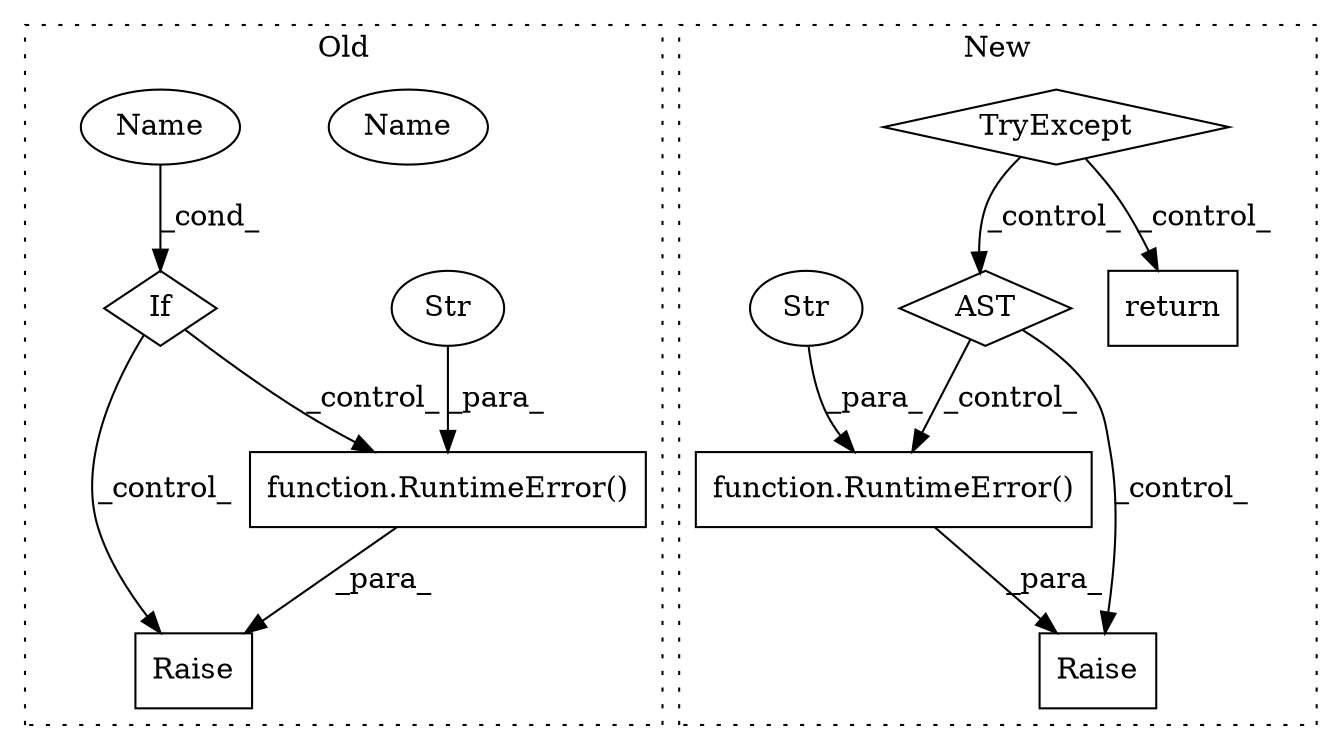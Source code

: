 digraph G {
subgraph cluster0 {
1 [label="function.RuntimeError()" a="75" s="2275,2388" l="13,1" shape="box"];
4 [label="Raise" a="91" s="2269" l="6" shape="box"];
8 [label="Str" a="66" s="2288" l="100" shape="ellipse"];
9 [label="If" a="96" s="2213" l="3" shape="diamond"];
10 [label="Name" a="87" s="2216" l="4" shape="ellipse"];
12 [label="Name" a="87" s="2216" l="4" shape="ellipse"];
label = "Old";
style="dotted";
}
subgraph cluster1 {
2 [label="TryExcept" a="71" s="2384" l="17" shape="diamond"];
3 [label="AST" a="2" s="2447,0" l="7,0" shape="diamond"];
5 [label="Raise" a="91" s="2477" l="6" shape="box"];
6 [label="function.RuntimeError()" a="75" s="2483,2525" l="13,1" shape="box"];
7 [label="Str" a="66" s="2496" l="29" shape="ellipse"];
11 [label="return" a="93" s="2401" l="7" shape="box"];
label = "New";
style="dotted";
}
1 -> 4 [label="_para_"];
2 -> 11 [label="_control_"];
2 -> 3 [label="_control_"];
3 -> 5 [label="_control_"];
3 -> 6 [label="_control_"];
6 -> 5 [label="_para_"];
7 -> 6 [label="_para_"];
8 -> 1 [label="_para_"];
9 -> 4 [label="_control_"];
9 -> 1 [label="_control_"];
12 -> 9 [label="_cond_"];
}